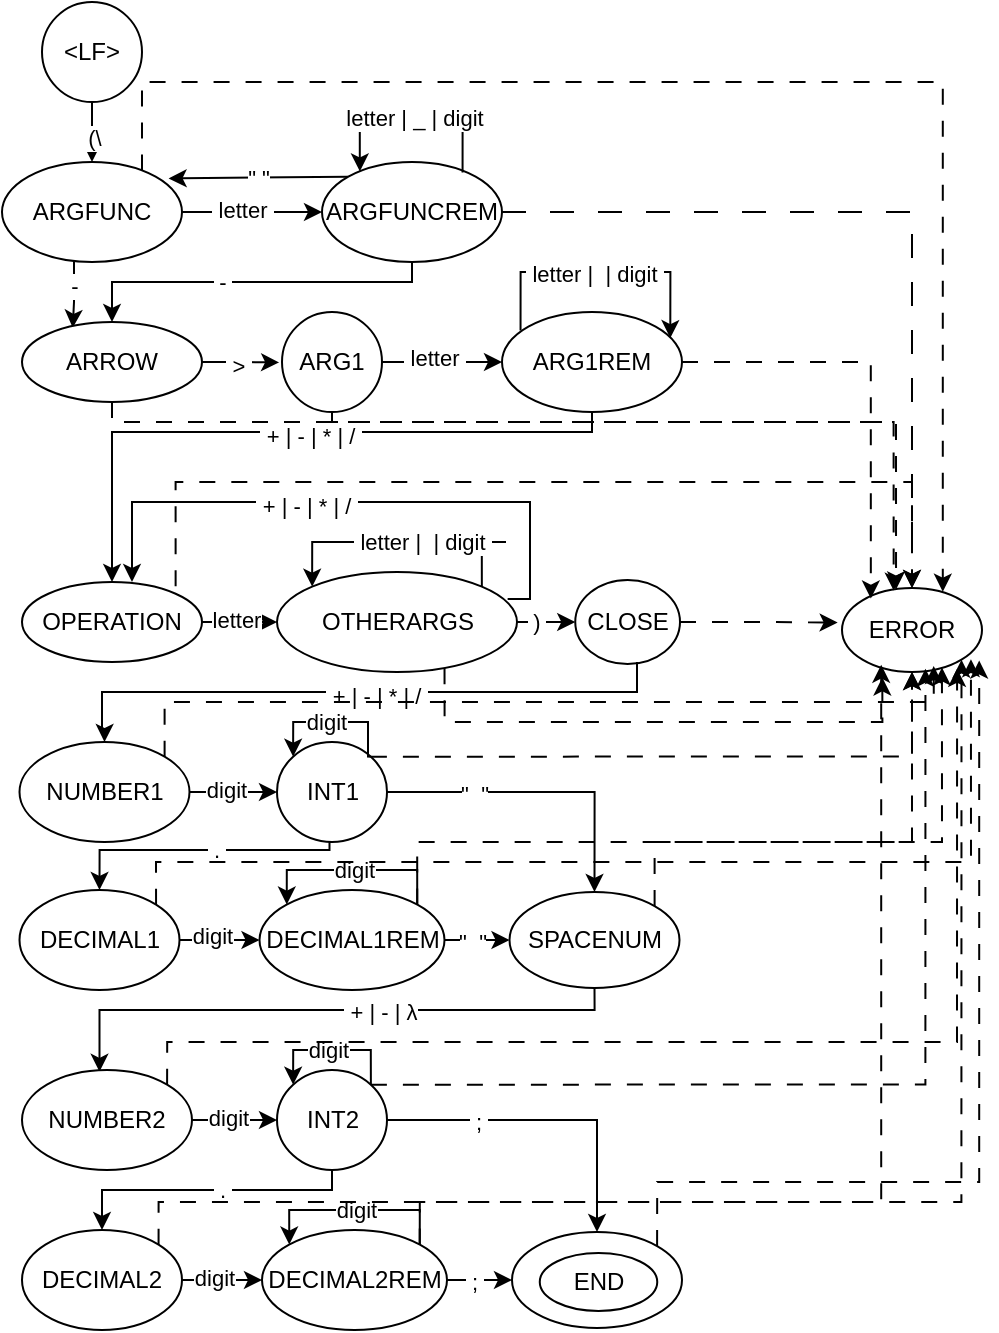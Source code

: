 <mxfile version="24.3.1" type="device">
  <diagram name="Страница — 1" id="7TrQRgj0X93dxlgfwdW_">
    <mxGraphModel dx="989" dy="909" grid="1" gridSize="10" guides="1" tooltips="1" connect="1" arrows="1" fold="1" page="0" pageScale="1" pageWidth="827" pageHeight="1169" math="0" shadow="0">
      <root>
        <mxCell id="0" />
        <mxCell id="1" parent="0" />
        <mxCell id="4iZOH7k5CTV7Lrkq2rq5-4" style="edgeStyle=orthogonalEdgeStyle;rounded=0;orthogonalLoop=1;jettySize=auto;html=1;entryX=0.5;entryY=0;entryDx=0;entryDy=0;" parent="1" source="4iZOH7k5CTV7Lrkq2rq5-1" target="4iZOH7k5CTV7Lrkq2rq5-14" edge="1">
          <mxGeometry relative="1" as="geometry">
            <mxPoint x="30" y="55" as="targetPoint" />
          </mxGeometry>
        </mxCell>
        <mxCell id="4iZOH7k5CTV7Lrkq2rq5-15" value="&amp;nbsp;(\&amp;nbsp;" style="edgeLabel;html=1;align=center;verticalAlign=middle;resizable=0;points=[];" parent="4iZOH7k5CTV7Lrkq2rq5-4" vertex="1" connectable="0">
          <mxGeometry x="-0.126" y="-1" relative="1" as="geometry">
            <mxPoint as="offset" />
          </mxGeometry>
        </mxCell>
        <mxCell id="4iZOH7k5CTV7Lrkq2rq5-1" value="&amp;lt;LF&amp;gt;" style="ellipse;whiteSpace=wrap;html=1;" parent="1" vertex="1">
          <mxGeometry x="70" y="-50" width="50" height="50" as="geometry" />
        </mxCell>
        <mxCell id="4iZOH7k5CTV7Lrkq2rq5-17" style="edgeStyle=orthogonalEdgeStyle;rounded=0;orthogonalLoop=1;jettySize=auto;html=1;entryX=0;entryY=0.5;entryDx=0;entryDy=0;" parent="1" source="4iZOH7k5CTV7Lrkq2rq5-14" target="4iZOH7k5CTV7Lrkq2rq5-16" edge="1">
          <mxGeometry relative="1" as="geometry" />
        </mxCell>
        <mxCell id="4iZOH7k5CTV7Lrkq2rq5-18" value="&amp;nbsp;letter&amp;nbsp;" style="edgeLabel;html=1;align=center;verticalAlign=middle;resizable=0;points=[];" parent="4iZOH7k5CTV7Lrkq2rq5-17" vertex="1" connectable="0">
          <mxGeometry x="-0.143" y="1" relative="1" as="geometry">
            <mxPoint as="offset" />
          </mxGeometry>
        </mxCell>
        <mxCell id="4iZOH7k5CTV7Lrkq2rq5-20" style="edgeStyle=orthogonalEdgeStyle;rounded=0;orthogonalLoop=1;jettySize=auto;html=1;entryX=0.282;entryY=0.072;entryDx=0;entryDy=0;entryPerimeter=0;" parent="1" source="4iZOH7k5CTV7Lrkq2rq5-14" target="4iZOH7k5CTV7Lrkq2rq5-19" edge="1">
          <mxGeometry relative="1" as="geometry">
            <Array as="points">
              <mxPoint x="86" y="100" />
              <mxPoint x="85" y="100" />
            </Array>
          </mxGeometry>
        </mxCell>
        <mxCell id="4iZOH7k5CTV7Lrkq2rq5-21" value="&amp;nbsp;-&amp;nbsp;" style="edgeLabel;html=1;align=center;verticalAlign=middle;resizable=0;points=[];" parent="4iZOH7k5CTV7Lrkq2rq5-20" vertex="1" connectable="0">
          <mxGeometry x="0.395" y="-2" relative="1" as="geometry">
            <mxPoint x="2" y="-11" as="offset" />
          </mxGeometry>
        </mxCell>
        <mxCell id="4iZOH7k5CTV7Lrkq2rq5-14" value="ARGFUNC" style="ellipse;whiteSpace=wrap;html=1;" parent="1" vertex="1">
          <mxGeometry x="50" y="30" width="90" height="50" as="geometry" />
        </mxCell>
        <mxCell id="4iZOH7k5CTV7Lrkq2rq5-24" style="edgeStyle=orthogonalEdgeStyle;rounded=0;orthogonalLoop=1;jettySize=auto;html=1;exitX=0;exitY=0;exitDx=0;exitDy=0;entryX=0.926;entryY=0.164;entryDx=0;entryDy=0;entryPerimeter=0;" parent="1" source="4iZOH7k5CTV7Lrkq2rq5-16" target="4iZOH7k5CTV7Lrkq2rq5-14" edge="1">
          <mxGeometry relative="1" as="geometry">
            <Array as="points">
              <mxPoint x="133" y="37" />
            </Array>
          </mxGeometry>
        </mxCell>
        <mxCell id="4iZOH7k5CTV7Lrkq2rq5-25" value="&quot; &quot;" style="edgeLabel;html=1;align=center;verticalAlign=middle;resizable=0;points=[];" parent="4iZOH7k5CTV7Lrkq2rq5-24" vertex="1" connectable="0">
          <mxGeometry x="-0.004" relative="1" as="geometry">
            <mxPoint as="offset" />
          </mxGeometry>
        </mxCell>
        <mxCell id="4iZOH7k5CTV7Lrkq2rq5-26" style="edgeStyle=orthogonalEdgeStyle;rounded=0;orthogonalLoop=1;jettySize=auto;html=1;entryX=0.5;entryY=0;entryDx=0;entryDy=0;" parent="1" source="4iZOH7k5CTV7Lrkq2rq5-16" target="4iZOH7k5CTV7Lrkq2rq5-19" edge="1">
          <mxGeometry relative="1" as="geometry">
            <Array as="points">
              <mxPoint x="255" y="90" />
              <mxPoint x="105" y="90" />
            </Array>
          </mxGeometry>
        </mxCell>
        <mxCell id="4iZOH7k5CTV7Lrkq2rq5-27" value="&amp;nbsp;-&amp;nbsp;" style="edgeLabel;html=1;align=center;verticalAlign=middle;resizable=0;points=[];" parent="4iZOH7k5CTV7Lrkq2rq5-26" vertex="1" connectable="0">
          <mxGeometry x="0.426" relative="1" as="geometry">
            <mxPoint x="23" as="offset" />
          </mxGeometry>
        </mxCell>
        <mxCell id="u4jfkqc6Z_4spAFMnSrN-6" style="edgeStyle=orthogonalEdgeStyle;rounded=0;orthogonalLoop=1;jettySize=auto;html=1;exitX=1;exitY=0.5;exitDx=0;exitDy=0;entryX=0.5;entryY=0;entryDx=0;entryDy=0;dashed=1;dashPattern=12 12;" edge="1" parent="1" source="4iZOH7k5CTV7Lrkq2rq5-16" target="u4jfkqc6Z_4spAFMnSrN-5">
          <mxGeometry relative="1" as="geometry" />
        </mxCell>
        <mxCell id="4iZOH7k5CTV7Lrkq2rq5-16" value="ARGFUNCREM" style="ellipse;whiteSpace=wrap;html=1;" parent="1" vertex="1">
          <mxGeometry x="210" y="30" width="90" height="50" as="geometry" />
        </mxCell>
        <mxCell id="4iZOH7k5CTV7Lrkq2rq5-19" value="ARROW" style="ellipse;whiteSpace=wrap;html=1;" parent="1" vertex="1">
          <mxGeometry x="60" y="110" width="90" height="40" as="geometry" />
        </mxCell>
        <mxCell id="4iZOH7k5CTV7Lrkq2rq5-22" style="edgeStyle=orthogonalEdgeStyle;rounded=0;orthogonalLoop=1;jettySize=auto;html=1;exitX=0.781;exitY=0.104;exitDx=0;exitDy=0;entryX=0.21;entryY=0.094;entryDx=0;entryDy=0;entryPerimeter=0;exitPerimeter=0;" parent="1" source="4iZOH7k5CTV7Lrkq2rq5-16" target="4iZOH7k5CTV7Lrkq2rq5-16" edge="1">
          <mxGeometry relative="1" as="geometry">
            <mxPoint x="255" y="30" as="targetPoint" />
            <Array as="points">
              <mxPoint x="280" y="10" />
              <mxPoint x="229" y="10" />
            </Array>
          </mxGeometry>
        </mxCell>
        <mxCell id="4iZOH7k5CTV7Lrkq2rq5-23" value="letter |&amp;nbsp;_ | digit" style="edgeLabel;html=1;align=center;verticalAlign=middle;resizable=0;points=[];" parent="4iZOH7k5CTV7Lrkq2rq5-22" vertex="1" connectable="0">
          <mxGeometry x="-0.022" y="-2" relative="1" as="geometry">
            <mxPoint as="offset" />
          </mxGeometry>
        </mxCell>
        <mxCell id="4iZOH7k5CTV7Lrkq2rq5-36" style="edgeStyle=orthogonalEdgeStyle;rounded=0;orthogonalLoop=1;jettySize=auto;html=1;entryX=0;entryY=0.5;entryDx=0;entryDy=0;" parent="1" source="4iZOH7k5CTV7Lrkq2rq5-28" target="4iZOH7k5CTV7Lrkq2rq5-35" edge="1">
          <mxGeometry relative="1" as="geometry" />
        </mxCell>
        <mxCell id="4iZOH7k5CTV7Lrkq2rq5-37" value="&amp;nbsp;letter&amp;nbsp;" style="edgeLabel;html=1;align=center;verticalAlign=middle;resizable=0;points=[];" parent="4iZOH7k5CTV7Lrkq2rq5-36" vertex="1" connectable="0">
          <mxGeometry x="-0.329" y="2" relative="1" as="geometry">
            <mxPoint x="6" as="offset" />
          </mxGeometry>
        </mxCell>
        <mxCell id="4iZOH7k5CTV7Lrkq2rq5-28" value="ARG1" style="ellipse;whiteSpace=wrap;html=1;" parent="1" vertex="1">
          <mxGeometry x="190" y="105" width="50" height="50" as="geometry" />
        </mxCell>
        <mxCell id="4iZOH7k5CTV7Lrkq2rq5-46" style="edgeStyle=orthogonalEdgeStyle;rounded=0;orthogonalLoop=1;jettySize=auto;html=1;entryX=0;entryY=0.5;entryDx=0;entryDy=0;" parent="1" source="4iZOH7k5CTV7Lrkq2rq5-31" target="4iZOH7k5CTV7Lrkq2rq5-45" edge="1">
          <mxGeometry relative="1" as="geometry" />
        </mxCell>
        <mxCell id="4iZOH7k5CTV7Lrkq2rq5-47" value="letter" style="edgeLabel;html=1;align=center;verticalAlign=middle;resizable=0;points=[];" parent="4iZOH7k5CTV7Lrkq2rq5-46" vertex="1" connectable="0">
          <mxGeometry x="-0.155" y="2" relative="1" as="geometry">
            <mxPoint x="-1" y="1" as="offset" />
          </mxGeometry>
        </mxCell>
        <mxCell id="u4jfkqc6Z_4spAFMnSrN-11" style="edgeStyle=orthogonalEdgeStyle;rounded=0;orthogonalLoop=1;jettySize=auto;html=1;exitX=1;exitY=1;exitDx=0;exitDy=0;dashed=1;dashPattern=8 8;" edge="1" parent="1" source="4iZOH7k5CTV7Lrkq2rq5-31" target="u4jfkqc6Z_4spAFMnSrN-5">
          <mxGeometry relative="1" as="geometry">
            <Array as="points">
              <mxPoint x="137" y="190" />
              <mxPoint x="505" y="190" />
            </Array>
          </mxGeometry>
        </mxCell>
        <mxCell id="4iZOH7k5CTV7Lrkq2rq5-31" value="OPERATION" style="ellipse;whiteSpace=wrap;html=1;" parent="1" vertex="1">
          <mxGeometry x="60" y="240" width="90" height="40" as="geometry" />
        </mxCell>
        <mxCell id="4iZOH7k5CTV7Lrkq2rq5-33" style="edgeStyle=orthogonalEdgeStyle;rounded=0;orthogonalLoop=1;jettySize=auto;html=1;entryX=-0.029;entryY=0.505;entryDx=0;entryDy=0;entryPerimeter=0;" parent="1" source="4iZOH7k5CTV7Lrkq2rq5-19" target="4iZOH7k5CTV7Lrkq2rq5-28" edge="1">
          <mxGeometry relative="1" as="geometry" />
        </mxCell>
        <mxCell id="4iZOH7k5CTV7Lrkq2rq5-34" value="&amp;nbsp;&amp;gt;&amp;nbsp;" style="edgeLabel;html=1;align=center;verticalAlign=middle;resizable=0;points=[];" parent="4iZOH7k5CTV7Lrkq2rq5-33" vertex="1" connectable="0">
          <mxGeometry x="-0.12" y="-2" relative="1" as="geometry">
            <mxPoint x="1" as="offset" />
          </mxGeometry>
        </mxCell>
        <mxCell id="4iZOH7k5CTV7Lrkq2rq5-43" style="edgeStyle=orthogonalEdgeStyle;rounded=0;orthogonalLoop=1;jettySize=auto;html=1;entryX=0.5;entryY=0;entryDx=0;entryDy=0;" parent="1" target="4iZOH7k5CTV7Lrkq2rq5-31" edge="1">
          <mxGeometry relative="1" as="geometry">
            <mxPoint x="345" y="150" as="sourcePoint" />
            <mxPoint x="105" y="175" as="targetPoint" />
            <Array as="points">
              <mxPoint x="345" y="165" />
              <mxPoint x="105" y="165" />
            </Array>
          </mxGeometry>
        </mxCell>
        <mxCell id="4iZOH7k5CTV7Lrkq2rq5-44" value="&amp;nbsp;+ | - | * | /&amp;nbsp;" style="edgeLabel;html=1;align=center;verticalAlign=middle;resizable=0;points=[];" parent="4iZOH7k5CTV7Lrkq2rq5-43" vertex="1" connectable="0">
          <mxGeometry x="-0.056" y="2" relative="1" as="geometry">
            <mxPoint as="offset" />
          </mxGeometry>
        </mxCell>
        <mxCell id="4iZOH7k5CTV7Lrkq2rq5-35" value="ARG1REM" style="ellipse;whiteSpace=wrap;html=1;" parent="1" vertex="1">
          <mxGeometry x="300" y="105" width="90" height="50" as="geometry" />
        </mxCell>
        <mxCell id="4iZOH7k5CTV7Lrkq2rq5-40" style="edgeStyle=orthogonalEdgeStyle;rounded=0;orthogonalLoop=1;jettySize=auto;html=1;entryX=0.935;entryY=0.261;entryDx=0;entryDy=0;entryPerimeter=0;exitX=0.103;exitY=0.186;exitDx=0;exitDy=0;exitPerimeter=0;" parent="1" source="4iZOH7k5CTV7Lrkq2rq5-35" target="4iZOH7k5CTV7Lrkq2rq5-35" edge="1">
          <mxGeometry relative="1" as="geometry">
            <mxPoint x="310" y="110" as="sourcePoint" />
            <Array as="points">
              <mxPoint x="309" y="85" />
              <mxPoint x="384" y="85" />
            </Array>
          </mxGeometry>
        </mxCell>
        <mxCell id="4iZOH7k5CTV7Lrkq2rq5-41" value="&amp;nbsp;letter |&amp;nbsp; | digit&amp;nbsp;" style="edgeLabel;html=1;align=center;verticalAlign=middle;resizable=0;points=[];" parent="4iZOH7k5CTV7Lrkq2rq5-40" vertex="1" connectable="0">
          <mxGeometry x="-0.11" y="-1" relative="1" as="geometry">
            <mxPoint x="5" as="offset" />
          </mxGeometry>
        </mxCell>
        <mxCell id="4iZOH7k5CTV7Lrkq2rq5-49" style="edgeStyle=orthogonalEdgeStyle;rounded=0;orthogonalLoop=1;jettySize=auto;html=1;entryX=0;entryY=0.5;entryDx=0;entryDy=0;" parent="1" source="4iZOH7k5CTV7Lrkq2rq5-45" target="4iZOH7k5CTV7Lrkq2rq5-48" edge="1">
          <mxGeometry relative="1" as="geometry" />
        </mxCell>
        <mxCell id="4iZOH7k5CTV7Lrkq2rq5-52" value="&amp;nbsp;)&amp;nbsp;" style="edgeLabel;html=1;align=center;verticalAlign=middle;resizable=0;points=[];" parent="4iZOH7k5CTV7Lrkq2rq5-49" vertex="1" connectable="0">
          <mxGeometry x="-0.195" y="-4" relative="1" as="geometry">
            <mxPoint x="-10" y="4" as="offset" />
          </mxGeometry>
        </mxCell>
        <mxCell id="4iZOH7k5CTV7Lrkq2rq5-45" value="OTHERARGS" style="ellipse;whiteSpace=wrap;html=1;" parent="1" vertex="1">
          <mxGeometry x="187.5" y="235" width="120" height="50" as="geometry" />
        </mxCell>
        <mxCell id="4iZOH7k5CTV7Lrkq2rq5-48" value="CLOSE" style="ellipse;whiteSpace=wrap;html=1;" parent="1" vertex="1">
          <mxGeometry x="336.63" y="239" width="52.37" height="42" as="geometry" />
        </mxCell>
        <mxCell id="4iZOH7k5CTV7Lrkq2rq5-50" style="edgeStyle=orthogonalEdgeStyle;rounded=0;orthogonalLoop=1;jettySize=auto;html=1;entryX=0;entryY=0;entryDx=0;entryDy=0;exitX=1;exitY=0;exitDx=0;exitDy=0;" parent="1" source="4iZOH7k5CTV7Lrkq2rq5-45" target="4iZOH7k5CTV7Lrkq2rq5-45" edge="1">
          <mxGeometry relative="1" as="geometry">
            <Array as="points">
              <mxPoint x="302" y="220" />
              <mxPoint x="216" y="220" />
            </Array>
            <mxPoint x="350" y="210" as="sourcePoint" />
          </mxGeometry>
        </mxCell>
        <mxCell id="4iZOH7k5CTV7Lrkq2rq5-51" value="&amp;nbsp;letter |&amp;nbsp; | digit&amp;nbsp;" style="edgeLabel;html=1;align=center;verticalAlign=middle;resizable=0;points=[];" parent="4iZOH7k5CTV7Lrkq2rq5-50" vertex="1" connectable="0">
          <mxGeometry x="0.051" relative="1" as="geometry">
            <mxPoint x="4" as="offset" />
          </mxGeometry>
        </mxCell>
        <mxCell id="4iZOH7k5CTV7Lrkq2rq5-58" style="edgeStyle=orthogonalEdgeStyle;rounded=0;orthogonalLoop=1;jettySize=auto;html=1;entryX=0;entryY=0.5;entryDx=0;entryDy=0;" parent="1" source="4iZOH7k5CTV7Lrkq2rq5-53" target="4iZOH7k5CTV7Lrkq2rq5-57" edge="1">
          <mxGeometry relative="1" as="geometry" />
        </mxCell>
        <mxCell id="4iZOH7k5CTV7Lrkq2rq5-59" value="digit" style="edgeLabel;html=1;align=center;verticalAlign=middle;resizable=0;points=[];" parent="4iZOH7k5CTV7Lrkq2rq5-58" vertex="1" connectable="0">
          <mxGeometry x="-0.076" y="1" relative="1" as="geometry">
            <mxPoint x="-2" as="offset" />
          </mxGeometry>
        </mxCell>
        <mxCell id="4iZOH7k5CTV7Lrkq2rq5-53" value="NUMBER1" style="ellipse;whiteSpace=wrap;html=1;" parent="1" vertex="1">
          <mxGeometry x="58.75" y="320" width="85" height="50" as="geometry" />
        </mxCell>
        <mxCell id="4iZOH7k5CTV7Lrkq2rq5-64" style="edgeStyle=orthogonalEdgeStyle;rounded=0;orthogonalLoop=1;jettySize=auto;html=1;entryX=0.5;entryY=0;entryDx=0;entryDy=0;exitX=0.5;exitY=1;exitDx=0;exitDy=0;" parent="1" source="4iZOH7k5CTV7Lrkq2rq5-57" target="4iZOH7k5CTV7Lrkq2rq5-63" edge="1">
          <mxGeometry relative="1" as="geometry">
            <Array as="points">
              <mxPoint x="213.75" y="374" />
              <mxPoint x="98.75" y="374" />
            </Array>
          </mxGeometry>
        </mxCell>
        <mxCell id="4iZOH7k5CTV7Lrkq2rq5-65" value="&amp;nbsp;.&amp;nbsp;" style="edgeLabel;html=1;align=center;verticalAlign=middle;resizable=0;points=[];" parent="4iZOH7k5CTV7Lrkq2rq5-64" vertex="1" connectable="0">
          <mxGeometry x="0.338" y="-2" relative="1" as="geometry">
            <mxPoint x="32" y="2" as="offset" />
          </mxGeometry>
        </mxCell>
        <mxCell id="4iZOH7k5CTV7Lrkq2rq5-73" style="edgeStyle=orthogonalEdgeStyle;rounded=0;orthogonalLoop=1;jettySize=auto;html=1;entryX=0.5;entryY=0;entryDx=0;entryDy=0;" parent="1" source="4iZOH7k5CTV7Lrkq2rq5-57" target="4iZOH7k5CTV7Lrkq2rq5-72" edge="1">
          <mxGeometry relative="1" as="geometry" />
        </mxCell>
        <mxCell id="4iZOH7k5CTV7Lrkq2rq5-75" value="&quot;&amp;nbsp; &quot;" style="edgeLabel;html=1;align=center;verticalAlign=middle;resizable=0;points=[];" parent="4iZOH7k5CTV7Lrkq2rq5-73" vertex="1" connectable="0">
          <mxGeometry x="-0.437" y="-1" relative="1" as="geometry">
            <mxPoint as="offset" />
          </mxGeometry>
        </mxCell>
        <mxCell id="u4jfkqc6Z_4spAFMnSrN-16" style="edgeStyle=orthogonalEdgeStyle;rounded=0;orthogonalLoop=1;jettySize=auto;html=1;exitX=1;exitY=0;exitDx=0;exitDy=0;entryX=0.5;entryY=1;entryDx=0;entryDy=0;dashed=1;dashPattern=8 8;" edge="1" parent="1" source="4iZOH7k5CTV7Lrkq2rq5-57" target="u4jfkqc6Z_4spAFMnSrN-5">
          <mxGeometry relative="1" as="geometry" />
        </mxCell>
        <mxCell id="4iZOH7k5CTV7Lrkq2rq5-57" value="INT1" style="ellipse;whiteSpace=wrap;html=1;" parent="1" vertex="1">
          <mxGeometry x="187.5" y="320" width="55" height="50" as="geometry" />
        </mxCell>
        <mxCell id="4iZOH7k5CTV7Lrkq2rq5-60" style="edgeStyle=orthogonalEdgeStyle;rounded=0;orthogonalLoop=1;jettySize=auto;html=1;exitX=1;exitY=0;exitDx=0;exitDy=0;entryX=0;entryY=0;entryDx=0;entryDy=0;" parent="1" source="4iZOH7k5CTV7Lrkq2rq5-57" target="4iZOH7k5CTV7Lrkq2rq5-57" edge="1">
          <mxGeometry relative="1" as="geometry">
            <Array as="points">
              <mxPoint x="233" y="327" />
              <mxPoint x="233" y="310" />
              <mxPoint x="196" y="310" />
            </Array>
          </mxGeometry>
        </mxCell>
        <mxCell id="4iZOH7k5CTV7Lrkq2rq5-61" value="digit" style="edgeLabel;html=1;align=center;verticalAlign=middle;resizable=0;points=[];" parent="4iZOH7k5CTV7Lrkq2rq5-60" vertex="1" connectable="0">
          <mxGeometry x="0.207" relative="1" as="geometry">
            <mxPoint x="5" as="offset" />
          </mxGeometry>
        </mxCell>
        <mxCell id="4iZOH7k5CTV7Lrkq2rq5-67" style="edgeStyle=orthogonalEdgeStyle;rounded=0;orthogonalLoop=1;jettySize=auto;html=1;entryX=0;entryY=0.5;entryDx=0;entryDy=0;exitX=1;exitY=0.5;exitDx=0;exitDy=0;" parent="1" source="4iZOH7k5CTV7Lrkq2rq5-63" target="4iZOH7k5CTV7Lrkq2rq5-66" edge="1">
          <mxGeometry relative="1" as="geometry">
            <Array as="points">
              <mxPoint x="148.75" y="419" />
              <mxPoint x="148.75" y="419" />
            </Array>
          </mxGeometry>
        </mxCell>
        <mxCell id="4iZOH7k5CTV7Lrkq2rq5-68" value="digit" style="edgeLabel;html=1;align=center;verticalAlign=middle;resizable=0;points=[];" parent="4iZOH7k5CTV7Lrkq2rq5-67" vertex="1" connectable="0">
          <mxGeometry x="-0.428" y="2" relative="1" as="geometry">
            <mxPoint x="4" as="offset" />
          </mxGeometry>
        </mxCell>
        <mxCell id="4iZOH7k5CTV7Lrkq2rq5-63" value="DECIMAL1" style="ellipse;whiteSpace=wrap;html=1;" parent="1" vertex="1">
          <mxGeometry x="58.75" y="394" width="80" height="50" as="geometry" />
        </mxCell>
        <mxCell id="4iZOH7k5CTV7Lrkq2rq5-74" style="edgeStyle=orthogonalEdgeStyle;rounded=0;orthogonalLoop=1;jettySize=auto;html=1;entryX=0;entryY=0.5;entryDx=0;entryDy=0;" parent="1" source="4iZOH7k5CTV7Lrkq2rq5-66" target="4iZOH7k5CTV7Lrkq2rq5-72" edge="1">
          <mxGeometry relative="1" as="geometry" />
        </mxCell>
        <mxCell id="4iZOH7k5CTV7Lrkq2rq5-76" value="&quot;&amp;nbsp; &quot;" style="edgeLabel;html=1;align=center;verticalAlign=middle;resizable=0;points=[];" parent="4iZOH7k5CTV7Lrkq2rq5-74" vertex="1" connectable="0">
          <mxGeometry x="0.302" y="-2" relative="1" as="geometry">
            <mxPoint x="-3" y="-1" as="offset" />
          </mxGeometry>
        </mxCell>
        <mxCell id="4iZOH7k5CTV7Lrkq2rq5-66" value="DECIMAL1REM" style="ellipse;whiteSpace=wrap;html=1;" parent="1" vertex="1">
          <mxGeometry x="178.75" y="394" width="92.5" height="50" as="geometry" />
        </mxCell>
        <mxCell id="4iZOH7k5CTV7Lrkq2rq5-100" style="edgeStyle=orthogonalEdgeStyle;rounded=0;orthogonalLoop=1;jettySize=auto;html=1;entryX=0.449;entryY=0.018;entryDx=0;entryDy=0;entryPerimeter=0;" parent="1" source="4iZOH7k5CTV7Lrkq2rq5-72" target="4iZOH7k5CTV7Lrkq2rq5-83" edge="1">
          <mxGeometry relative="1" as="geometry">
            <Array as="points">
              <mxPoint x="346.75" y="454" />
              <mxPoint x="98.75" y="454" />
              <mxPoint x="98.75" y="485" />
            </Array>
          </mxGeometry>
        </mxCell>
        <mxCell id="4iZOH7k5CTV7Lrkq2rq5-101" value="&amp;nbsp;+ | - |&amp;nbsp;λ" style="edgeLabel;html=1;align=center;verticalAlign=middle;resizable=0;points=[];" parent="4iZOH7k5CTV7Lrkq2rq5-100" vertex="1" connectable="0">
          <mxGeometry x="-0.179" y="1" relative="1" as="geometry">
            <mxPoint as="offset" />
          </mxGeometry>
        </mxCell>
        <mxCell id="u4jfkqc6Z_4spAFMnSrN-17" style="edgeStyle=orthogonalEdgeStyle;rounded=0;orthogonalLoop=1;jettySize=auto;html=1;exitX=1;exitY=0;exitDx=0;exitDy=0;dashed=1;dashPattern=8 8;" edge="1" parent="1" source="4iZOH7k5CTV7Lrkq2rq5-72" target="u4jfkqc6Z_4spAFMnSrN-5">
          <mxGeometry relative="1" as="geometry">
            <Array as="points">
              <mxPoint x="377" y="370" />
              <mxPoint x="505" y="370" />
            </Array>
          </mxGeometry>
        </mxCell>
        <mxCell id="4iZOH7k5CTV7Lrkq2rq5-72" value="SPACENUM" style="ellipse;whiteSpace=wrap;html=1;" parent="1" vertex="1">
          <mxGeometry x="303.75" y="395" width="85" height="48" as="geometry" />
        </mxCell>
        <mxCell id="4iZOH7k5CTV7Lrkq2rq5-77" style="edgeStyle=orthogonalEdgeStyle;rounded=0;orthogonalLoop=1;jettySize=auto;html=1;exitX=1;exitY=0;exitDx=0;exitDy=0;entryX=0;entryY=0;entryDx=0;entryDy=0;" parent="1" source="4iZOH7k5CTV7Lrkq2rq5-66" target="4iZOH7k5CTV7Lrkq2rq5-66" edge="1">
          <mxGeometry relative="1" as="geometry">
            <Array as="points">
              <mxPoint x="257.75" y="384" />
              <mxPoint x="191.75" y="384" />
            </Array>
          </mxGeometry>
        </mxCell>
        <mxCell id="4iZOH7k5CTV7Lrkq2rq5-78" value="digit" style="edgeLabel;html=1;align=center;verticalAlign=middle;resizable=0;points=[];" parent="4iZOH7k5CTV7Lrkq2rq5-77" vertex="1" connectable="0">
          <mxGeometry x="-0.25" relative="1" as="geometry">
            <mxPoint x="-12" as="offset" />
          </mxGeometry>
        </mxCell>
        <mxCell id="4iZOH7k5CTV7Lrkq2rq5-81" style="edgeStyle=orthogonalEdgeStyle;rounded=0;orthogonalLoop=1;jettySize=auto;html=1;entryX=0;entryY=0.5;entryDx=0;entryDy=0;" parent="1" source="4iZOH7k5CTV7Lrkq2rq5-83" target="4iZOH7k5CTV7Lrkq2rq5-88" edge="1">
          <mxGeometry relative="1" as="geometry" />
        </mxCell>
        <mxCell id="4iZOH7k5CTV7Lrkq2rq5-82" value="digit" style="edgeLabel;html=1;align=center;verticalAlign=middle;resizable=0;points=[];" parent="4iZOH7k5CTV7Lrkq2rq5-81" vertex="1" connectable="0">
          <mxGeometry x="-0.076" y="1" relative="1" as="geometry">
            <mxPoint x="-2" as="offset" />
          </mxGeometry>
        </mxCell>
        <mxCell id="4iZOH7k5CTV7Lrkq2rq5-83" value="NUMBER2" style="ellipse;whiteSpace=wrap;html=1;" parent="1" vertex="1">
          <mxGeometry x="60" y="484" width="85" height="50" as="geometry" />
        </mxCell>
        <mxCell id="4iZOH7k5CTV7Lrkq2rq5-84" style="edgeStyle=orthogonalEdgeStyle;rounded=0;orthogonalLoop=1;jettySize=auto;html=1;entryX=0.5;entryY=0;entryDx=0;entryDy=0;exitX=0.5;exitY=1;exitDx=0;exitDy=0;" parent="1" source="4iZOH7k5CTV7Lrkq2rq5-88" target="4iZOH7k5CTV7Lrkq2rq5-93" edge="1">
          <mxGeometry relative="1" as="geometry">
            <Array as="points">
              <mxPoint x="215" y="544" />
              <mxPoint x="100" y="544" />
            </Array>
          </mxGeometry>
        </mxCell>
        <mxCell id="4iZOH7k5CTV7Lrkq2rq5-85" value="&amp;nbsp;.&amp;nbsp;" style="edgeLabel;html=1;align=center;verticalAlign=middle;resizable=0;points=[];" parent="4iZOH7k5CTV7Lrkq2rq5-84" vertex="1" connectable="0">
          <mxGeometry x="0.338" y="-2" relative="1" as="geometry">
            <mxPoint x="32" y="2" as="offset" />
          </mxGeometry>
        </mxCell>
        <mxCell id="4iZOH7k5CTV7Lrkq2rq5-86" style="edgeStyle=orthogonalEdgeStyle;rounded=0;orthogonalLoop=1;jettySize=auto;html=1;entryX=0.5;entryY=0;entryDx=0;entryDy=0;" parent="1" source="4iZOH7k5CTV7Lrkq2rq5-88" target="4iZOH7k5CTV7Lrkq2rq5-97" edge="1">
          <mxGeometry relative="1" as="geometry" />
        </mxCell>
        <mxCell id="4iZOH7k5CTV7Lrkq2rq5-87" value="&amp;nbsp;;&amp;nbsp;" style="edgeLabel;html=1;align=center;verticalAlign=middle;resizable=0;points=[];" parent="4iZOH7k5CTV7Lrkq2rq5-86" vertex="1" connectable="0">
          <mxGeometry x="-0.437" y="-1" relative="1" as="geometry">
            <mxPoint as="offset" />
          </mxGeometry>
        </mxCell>
        <mxCell id="4iZOH7k5CTV7Lrkq2rq5-88" value="INT2" style="ellipse;whiteSpace=wrap;html=1;" parent="1" vertex="1">
          <mxGeometry x="187.5" y="484" width="55" height="50" as="geometry" />
        </mxCell>
        <mxCell id="4iZOH7k5CTV7Lrkq2rq5-89" style="edgeStyle=orthogonalEdgeStyle;rounded=0;orthogonalLoop=1;jettySize=auto;html=1;exitX=1;exitY=0;exitDx=0;exitDy=0;entryX=0;entryY=0;entryDx=0;entryDy=0;" parent="1" source="4iZOH7k5CTV7Lrkq2rq5-88" target="4iZOH7k5CTV7Lrkq2rq5-88" edge="1">
          <mxGeometry relative="1" as="geometry">
            <Array as="points">
              <mxPoint x="234" y="474" />
              <mxPoint x="196" y="474" />
            </Array>
          </mxGeometry>
        </mxCell>
        <mxCell id="4iZOH7k5CTV7Lrkq2rq5-90" value="digit" style="edgeLabel;html=1;align=center;verticalAlign=middle;resizable=0;points=[];" parent="4iZOH7k5CTV7Lrkq2rq5-89" vertex="1" connectable="0">
          <mxGeometry x="0.207" relative="1" as="geometry">
            <mxPoint x="6" as="offset" />
          </mxGeometry>
        </mxCell>
        <mxCell id="4iZOH7k5CTV7Lrkq2rq5-91" style="edgeStyle=orthogonalEdgeStyle;rounded=0;orthogonalLoop=1;jettySize=auto;html=1;entryX=0;entryY=0.5;entryDx=0;entryDy=0;exitX=1;exitY=0.5;exitDx=0;exitDy=0;" parent="1" source="4iZOH7k5CTV7Lrkq2rq5-93" target="4iZOH7k5CTV7Lrkq2rq5-96" edge="1">
          <mxGeometry relative="1" as="geometry">
            <Array as="points">
              <mxPoint x="150" y="589" />
              <mxPoint x="150" y="589" />
            </Array>
          </mxGeometry>
        </mxCell>
        <mxCell id="4iZOH7k5CTV7Lrkq2rq5-92" value="digit" style="edgeLabel;html=1;align=center;verticalAlign=middle;resizable=0;points=[];" parent="4iZOH7k5CTV7Lrkq2rq5-91" vertex="1" connectable="0">
          <mxGeometry x="-0.428" y="2" relative="1" as="geometry">
            <mxPoint x="4" y="1" as="offset" />
          </mxGeometry>
        </mxCell>
        <mxCell id="4iZOH7k5CTV7Lrkq2rq5-93" value="DECIMAL2" style="ellipse;whiteSpace=wrap;html=1;" parent="1" vertex="1">
          <mxGeometry x="60" y="564" width="80" height="50" as="geometry" />
        </mxCell>
        <mxCell id="4iZOH7k5CTV7Lrkq2rq5-94" style="edgeStyle=orthogonalEdgeStyle;rounded=0;orthogonalLoop=1;jettySize=auto;html=1;entryX=0;entryY=0.5;entryDx=0;entryDy=0;" parent="1" source="4iZOH7k5CTV7Lrkq2rq5-96" target="4iZOH7k5CTV7Lrkq2rq5-97" edge="1">
          <mxGeometry relative="1" as="geometry" />
        </mxCell>
        <mxCell id="4iZOH7k5CTV7Lrkq2rq5-95" value="&amp;nbsp;;&amp;nbsp;" style="edgeLabel;html=1;align=center;verticalAlign=middle;resizable=0;points=[];" parent="4iZOH7k5CTV7Lrkq2rq5-94" vertex="1" connectable="0">
          <mxGeometry x="0.302" y="-2" relative="1" as="geometry">
            <mxPoint x="-3" y="-1" as="offset" />
          </mxGeometry>
        </mxCell>
        <mxCell id="u4jfkqc6Z_4spAFMnSrN-23" style="edgeStyle=orthogonalEdgeStyle;rounded=0;orthogonalLoop=1;jettySize=auto;html=1;exitX=1;exitY=0;exitDx=0;exitDy=0;entryX=1;entryY=1;entryDx=0;entryDy=0;dashed=1;dashPattern=8 8;" edge="1" parent="1" source="4iZOH7k5CTV7Lrkq2rq5-96" target="u4jfkqc6Z_4spAFMnSrN-5">
          <mxGeometry relative="1" as="geometry">
            <Array as="points">
              <mxPoint x="259" y="550" />
              <mxPoint x="530" y="550" />
            </Array>
          </mxGeometry>
        </mxCell>
        <mxCell id="4iZOH7k5CTV7Lrkq2rq5-96" value="DECIMAL2REM" style="ellipse;whiteSpace=wrap;html=1;" parent="1" vertex="1">
          <mxGeometry x="180" y="564" width="92.5" height="50" as="geometry" />
        </mxCell>
        <mxCell id="4iZOH7k5CTV7Lrkq2rq5-97" value="END" style="ellipse;whiteSpace=wrap;html=1;" parent="1" vertex="1">
          <mxGeometry x="305" y="565" width="85" height="48" as="geometry" />
        </mxCell>
        <mxCell id="4iZOH7k5CTV7Lrkq2rq5-98" style="edgeStyle=orthogonalEdgeStyle;rounded=0;orthogonalLoop=1;jettySize=auto;html=1;exitX=1;exitY=0;exitDx=0;exitDy=0;entryX=0;entryY=0;entryDx=0;entryDy=0;" parent="1" source="4iZOH7k5CTV7Lrkq2rq5-96" target="4iZOH7k5CTV7Lrkq2rq5-96" edge="1">
          <mxGeometry relative="1" as="geometry">
            <Array as="points">
              <mxPoint x="259" y="554" />
              <mxPoint x="193" y="554" />
            </Array>
          </mxGeometry>
        </mxCell>
        <mxCell id="4iZOH7k5CTV7Lrkq2rq5-99" value="digit" style="edgeLabel;html=1;align=center;verticalAlign=middle;resizable=0;points=[];" parent="4iZOH7k5CTV7Lrkq2rq5-98" vertex="1" connectable="0">
          <mxGeometry x="-0.25" relative="1" as="geometry">
            <mxPoint x="-12" as="offset" />
          </mxGeometry>
        </mxCell>
        <mxCell id="kmrlaVPqieBrhJCYA01D-1" value="END" style="ellipse;whiteSpace=wrap;html=1;" parent="1" vertex="1">
          <mxGeometry x="318.88" y="575.5" width="58.75" height="29" as="geometry" />
        </mxCell>
        <mxCell id="u4jfkqc6Z_4spAFMnSrN-1" style="edgeStyle=orthogonalEdgeStyle;rounded=0;orthogonalLoop=1;jettySize=auto;html=1;exitX=0.961;exitY=0.27;exitDx=0;exitDy=0;exitPerimeter=0;" edge="1" parent="1" source="4iZOH7k5CTV7Lrkq2rq5-45">
          <mxGeometry relative="1" as="geometry">
            <mxPoint x="355" y="160" as="sourcePoint" />
            <mxPoint x="115" y="240" as="targetPoint" />
            <Array as="points">
              <mxPoint x="314" y="200" />
              <mxPoint x="115" y="200" />
            </Array>
          </mxGeometry>
        </mxCell>
        <mxCell id="u4jfkqc6Z_4spAFMnSrN-2" value="&amp;nbsp;+ | - | * | /&amp;nbsp;" style="edgeLabel;html=1;align=center;verticalAlign=middle;resizable=0;points=[];" vertex="1" connectable="0" parent="u4jfkqc6Z_4spAFMnSrN-1">
          <mxGeometry x="-0.056" y="2" relative="1" as="geometry">
            <mxPoint x="-31" as="offset" />
          </mxGeometry>
        </mxCell>
        <mxCell id="u4jfkqc6Z_4spAFMnSrN-3" style="edgeStyle=orthogonalEdgeStyle;rounded=0;orthogonalLoop=1;jettySize=auto;html=1;entryX=0.5;entryY=0;entryDx=0;entryDy=0;" edge="1" parent="1" target="4iZOH7k5CTV7Lrkq2rq5-53">
          <mxGeometry relative="1" as="geometry">
            <mxPoint x="367.5" y="280" as="sourcePoint" />
            <mxPoint y="300" as="targetPoint" />
            <Array as="points">
              <mxPoint x="368" y="295" />
              <mxPoint x="100" y="295" />
              <mxPoint x="100" y="314" />
            </Array>
          </mxGeometry>
        </mxCell>
        <mxCell id="u4jfkqc6Z_4spAFMnSrN-4" value="&amp;nbsp;+ | - | * | /&amp;nbsp;" style="edgeLabel;html=1;align=center;verticalAlign=middle;resizable=0;points=[];" vertex="1" connectable="0" parent="u4jfkqc6Z_4spAFMnSrN-3">
          <mxGeometry x="-0.056" y="2" relative="1" as="geometry">
            <mxPoint as="offset" />
          </mxGeometry>
        </mxCell>
        <mxCell id="u4jfkqc6Z_4spAFMnSrN-5" value="ERROR" style="ellipse;whiteSpace=wrap;html=1;" vertex="1" parent="1">
          <mxGeometry x="470" y="243" width="70" height="42" as="geometry" />
        </mxCell>
        <mxCell id="u4jfkqc6Z_4spAFMnSrN-7" style="edgeStyle=orthogonalEdgeStyle;rounded=0;orthogonalLoop=1;jettySize=auto;html=1;entryX=0.72;entryY=0.044;entryDx=0;entryDy=0;entryPerimeter=0;dashed=1;dashPattern=8 8;" edge="1" parent="1" source="4iZOH7k5CTV7Lrkq2rq5-14" target="u4jfkqc6Z_4spAFMnSrN-5">
          <mxGeometry relative="1" as="geometry">
            <Array as="points">
              <mxPoint x="120" y="-10" />
              <mxPoint x="520" y="-10" />
            </Array>
          </mxGeometry>
        </mxCell>
        <mxCell id="u4jfkqc6Z_4spAFMnSrN-8" style="edgeStyle=orthogonalEdgeStyle;rounded=0;orthogonalLoop=1;jettySize=auto;html=1;entryX=0.369;entryY=0.031;entryDx=0;entryDy=0;entryPerimeter=0;dashed=1;dashPattern=8 8;" edge="1" parent="1" source="4iZOH7k5CTV7Lrkq2rq5-19" target="u4jfkqc6Z_4spAFMnSrN-5">
          <mxGeometry relative="1" as="geometry">
            <Array as="points">
              <mxPoint x="105" y="160" />
              <mxPoint x="496" y="160" />
            </Array>
          </mxGeometry>
        </mxCell>
        <mxCell id="u4jfkqc6Z_4spAFMnSrN-9" style="edgeStyle=orthogonalEdgeStyle;rounded=0;orthogonalLoop=1;jettySize=auto;html=1;exitX=0.5;exitY=1;exitDx=0;exitDy=0;entryX=0.386;entryY=0.017;entryDx=0;entryDy=0;entryPerimeter=0;dashed=1;dashPattern=8 8;" edge="1" parent="1" source="4iZOH7k5CTV7Lrkq2rq5-28" target="u4jfkqc6Z_4spAFMnSrN-5">
          <mxGeometry relative="1" as="geometry">
            <Array as="points">
              <mxPoint x="215" y="160" />
              <mxPoint x="497" y="160" />
            </Array>
          </mxGeometry>
        </mxCell>
        <mxCell id="u4jfkqc6Z_4spAFMnSrN-10" style="edgeStyle=orthogonalEdgeStyle;rounded=0;orthogonalLoop=1;jettySize=auto;html=1;exitX=1;exitY=0.5;exitDx=0;exitDy=0;entryX=0.206;entryY=0.126;entryDx=0;entryDy=0;entryPerimeter=0;dashed=1;dashPattern=8 8;" edge="1" parent="1" source="4iZOH7k5CTV7Lrkq2rq5-35" target="u4jfkqc6Z_4spAFMnSrN-5">
          <mxGeometry relative="1" as="geometry" />
        </mxCell>
        <mxCell id="u4jfkqc6Z_4spAFMnSrN-12" style="edgeStyle=orthogonalEdgeStyle;rounded=0;orthogonalLoop=1;jettySize=auto;html=1;exitX=0.698;exitY=0.963;exitDx=0;exitDy=0;entryX=0.288;entryY=1.065;entryDx=0;entryDy=0;entryPerimeter=0;dashed=1;dashPattern=8 8;exitPerimeter=0;" edge="1" parent="1" source="4iZOH7k5CTV7Lrkq2rq5-45" target="u4jfkqc6Z_4spAFMnSrN-5">
          <mxGeometry relative="1" as="geometry">
            <Array as="points">
              <mxPoint x="271" y="310" />
              <mxPoint x="490" y="310" />
            </Array>
          </mxGeometry>
        </mxCell>
        <mxCell id="u4jfkqc6Z_4spAFMnSrN-14" style="edgeStyle=orthogonalEdgeStyle;rounded=0;orthogonalLoop=1;jettySize=auto;html=1;entryX=-0.031;entryY=0.412;entryDx=0;entryDy=0;entryPerimeter=0;dashed=1;dashPattern=8 8;" edge="1" parent="1" source="4iZOH7k5CTV7Lrkq2rq5-48" target="u4jfkqc6Z_4spAFMnSrN-5">
          <mxGeometry relative="1" as="geometry" />
        </mxCell>
        <mxCell id="u4jfkqc6Z_4spAFMnSrN-15" style="edgeStyle=orthogonalEdgeStyle;rounded=0;orthogonalLoop=1;jettySize=auto;html=1;exitX=1;exitY=0;exitDx=0;exitDy=0;entryX=0.655;entryY=0.929;entryDx=0;entryDy=0;entryPerimeter=0;dashed=1;dashPattern=8 8;" edge="1" parent="1" source="4iZOH7k5CTV7Lrkq2rq5-53" target="u4jfkqc6Z_4spAFMnSrN-5">
          <mxGeometry relative="1" as="geometry">
            <Array as="points">
              <mxPoint x="131" y="300" />
              <mxPoint x="516" y="300" />
            </Array>
          </mxGeometry>
        </mxCell>
        <mxCell id="u4jfkqc6Z_4spAFMnSrN-18" style="edgeStyle=orthogonalEdgeStyle;rounded=0;orthogonalLoop=1;jettySize=auto;html=1;exitX=1;exitY=0;exitDx=0;exitDy=0;entryX=0.714;entryY=0.946;entryDx=0;entryDy=0;entryPerimeter=0;dashed=1;dashPattern=8 8;" edge="1" parent="1" source="4iZOH7k5CTV7Lrkq2rq5-66" target="u4jfkqc6Z_4spAFMnSrN-5">
          <mxGeometry relative="1" as="geometry">
            <Array as="points">
              <mxPoint x="258" y="370" />
              <mxPoint x="520" y="370" />
            </Array>
          </mxGeometry>
        </mxCell>
        <mxCell id="u4jfkqc6Z_4spAFMnSrN-19" style="edgeStyle=orthogonalEdgeStyle;rounded=0;orthogonalLoop=1;jettySize=auto;html=1;exitX=1;exitY=0;exitDx=0;exitDy=0;entryX=0.921;entryY=0.847;entryDx=0;entryDy=0;entryPerimeter=0;dashed=1;dashPattern=8 8;" edge="1" parent="1" source="4iZOH7k5CTV7Lrkq2rq5-63" target="u4jfkqc6Z_4spAFMnSrN-5">
          <mxGeometry relative="1" as="geometry">
            <Array as="points">
              <mxPoint x="127" y="380" />
              <mxPoint x="535" y="380" />
            </Array>
          </mxGeometry>
        </mxCell>
        <mxCell id="u4jfkqc6Z_4spAFMnSrN-20" style="edgeStyle=orthogonalEdgeStyle;rounded=0;orthogonalLoop=1;jettySize=auto;html=1;exitX=1;exitY=0;exitDx=0;exitDy=0;entryX=0.822;entryY=0.962;entryDx=0;entryDy=0;entryPerimeter=0;dashed=1;dashPattern=8 8;" edge="1" parent="1" source="4iZOH7k5CTV7Lrkq2rq5-83" target="u4jfkqc6Z_4spAFMnSrN-5">
          <mxGeometry relative="1" as="geometry">
            <Array as="points">
              <mxPoint x="133" y="470" />
              <mxPoint x="527" y="470" />
            </Array>
          </mxGeometry>
        </mxCell>
        <mxCell id="u4jfkqc6Z_4spAFMnSrN-21" style="edgeStyle=orthogonalEdgeStyle;rounded=0;orthogonalLoop=1;jettySize=auto;html=1;exitX=1;exitY=0;exitDx=0;exitDy=0;entryX=0.596;entryY=0.962;entryDx=0;entryDy=0;entryPerimeter=0;dashed=1;dashPattern=8 8;" edge="1" parent="1" source="4iZOH7k5CTV7Lrkq2rq5-88" target="u4jfkqc6Z_4spAFMnSrN-5">
          <mxGeometry relative="1" as="geometry" />
        </mxCell>
        <mxCell id="u4jfkqc6Z_4spAFMnSrN-22" style="edgeStyle=orthogonalEdgeStyle;rounded=0;orthogonalLoop=1;jettySize=auto;html=1;exitX=1;exitY=0;exitDx=0;exitDy=0;entryX=0.98;entryY=0.864;entryDx=0;entryDy=0;entryPerimeter=0;dashed=1;dashPattern=8 8;" edge="1" parent="1" source="4iZOH7k5CTV7Lrkq2rq5-97" target="u4jfkqc6Z_4spAFMnSrN-5">
          <mxGeometry relative="1" as="geometry">
            <Array as="points">
              <mxPoint x="378" y="540" />
              <mxPoint x="539" y="540" />
            </Array>
          </mxGeometry>
        </mxCell>
        <mxCell id="u4jfkqc6Z_4spAFMnSrN-24" style="edgeStyle=orthogonalEdgeStyle;rounded=0;orthogonalLoop=1;jettySize=auto;html=1;exitX=1;exitY=0;exitDx=0;exitDy=0;entryX=0.28;entryY=0.913;entryDx=0;entryDy=0;entryPerimeter=0;dashed=1;dashPattern=8 8;" edge="1" parent="1" source="4iZOH7k5CTV7Lrkq2rq5-93" target="u4jfkqc6Z_4spAFMnSrN-5">
          <mxGeometry relative="1" as="geometry">
            <Array as="points">
              <mxPoint x="128" y="550" />
              <mxPoint x="490" y="550" />
            </Array>
          </mxGeometry>
        </mxCell>
      </root>
    </mxGraphModel>
  </diagram>
</mxfile>
